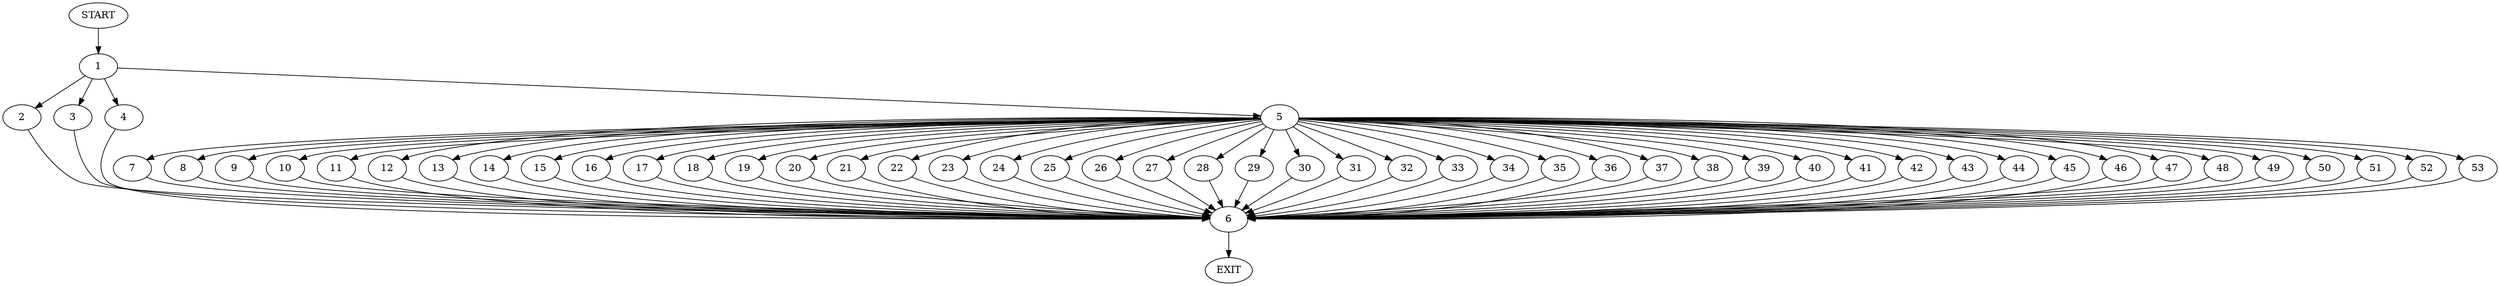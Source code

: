 digraph {
0 [label="START"]
54 [label="EXIT"]
0 -> 1
1 -> 2
1 -> 3
1 -> 4
1 -> 5
2 -> 6
5 -> 7
5 -> 8
5 -> 9
5 -> 10
5 -> 11
5 -> 12
5 -> 13
5 -> 14
5 -> 15
5 -> 16
5 -> 17
5 -> 18
5 -> 19
5 -> 20
5 -> 21
5 -> 22
5 -> 23
5 -> 24
5 -> 25
5 -> 26
5 -> 27
5 -> 28
5 -> 29
5 -> 30
5 -> 31
5 -> 32
5 -> 33
5 -> 34
5 -> 35
5 -> 36
5 -> 37
5 -> 38
5 -> 39
5 -> 40
5 -> 41
5 -> 42
5 -> 43
5 -> 44
5 -> 45
5 -> 46
5 -> 47
5 -> 48
5 -> 49
5 -> 50
5 -> 51
5 -> 52
5 -> 53
3 -> 6
4 -> 6
6 -> 54
31 -> 6
48 -> 6
23 -> 6
34 -> 6
42 -> 6
46 -> 6
16 -> 6
14 -> 6
51 -> 6
25 -> 6
15 -> 6
24 -> 6
40 -> 6
44 -> 6
9 -> 6
47 -> 6
26 -> 6
33 -> 6
52 -> 6
7 -> 6
53 -> 6
17 -> 6
28 -> 6
29 -> 6
43 -> 6
45 -> 6
35 -> 6
10 -> 6
30 -> 6
50 -> 6
19 -> 6
37 -> 6
21 -> 6
11 -> 6
13 -> 6
38 -> 6
36 -> 6
39 -> 6
49 -> 6
12 -> 6
32 -> 6
41 -> 6
8 -> 6
27 -> 6
20 -> 6
18 -> 6
22 -> 6
}

